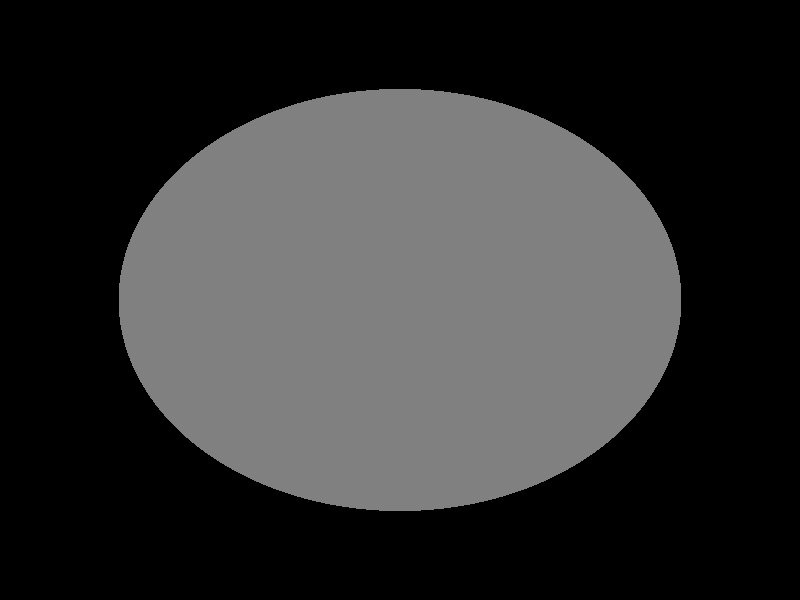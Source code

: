 camera {
  orthographic
  location <1, 0, -20>
  look_at  <0, 0, 0>
  right 1*x
  angle 6.5
  }

object {
  sphere {
    <0.0,0.0,0.0>,
    0.8
    }  
  texture {
    pigment {
      color <0.5,0.5,0.5>
      }
    }
  }  

light_source { <50.0, 00.0, -25.0> color <1.0,1.0,1.0>}

